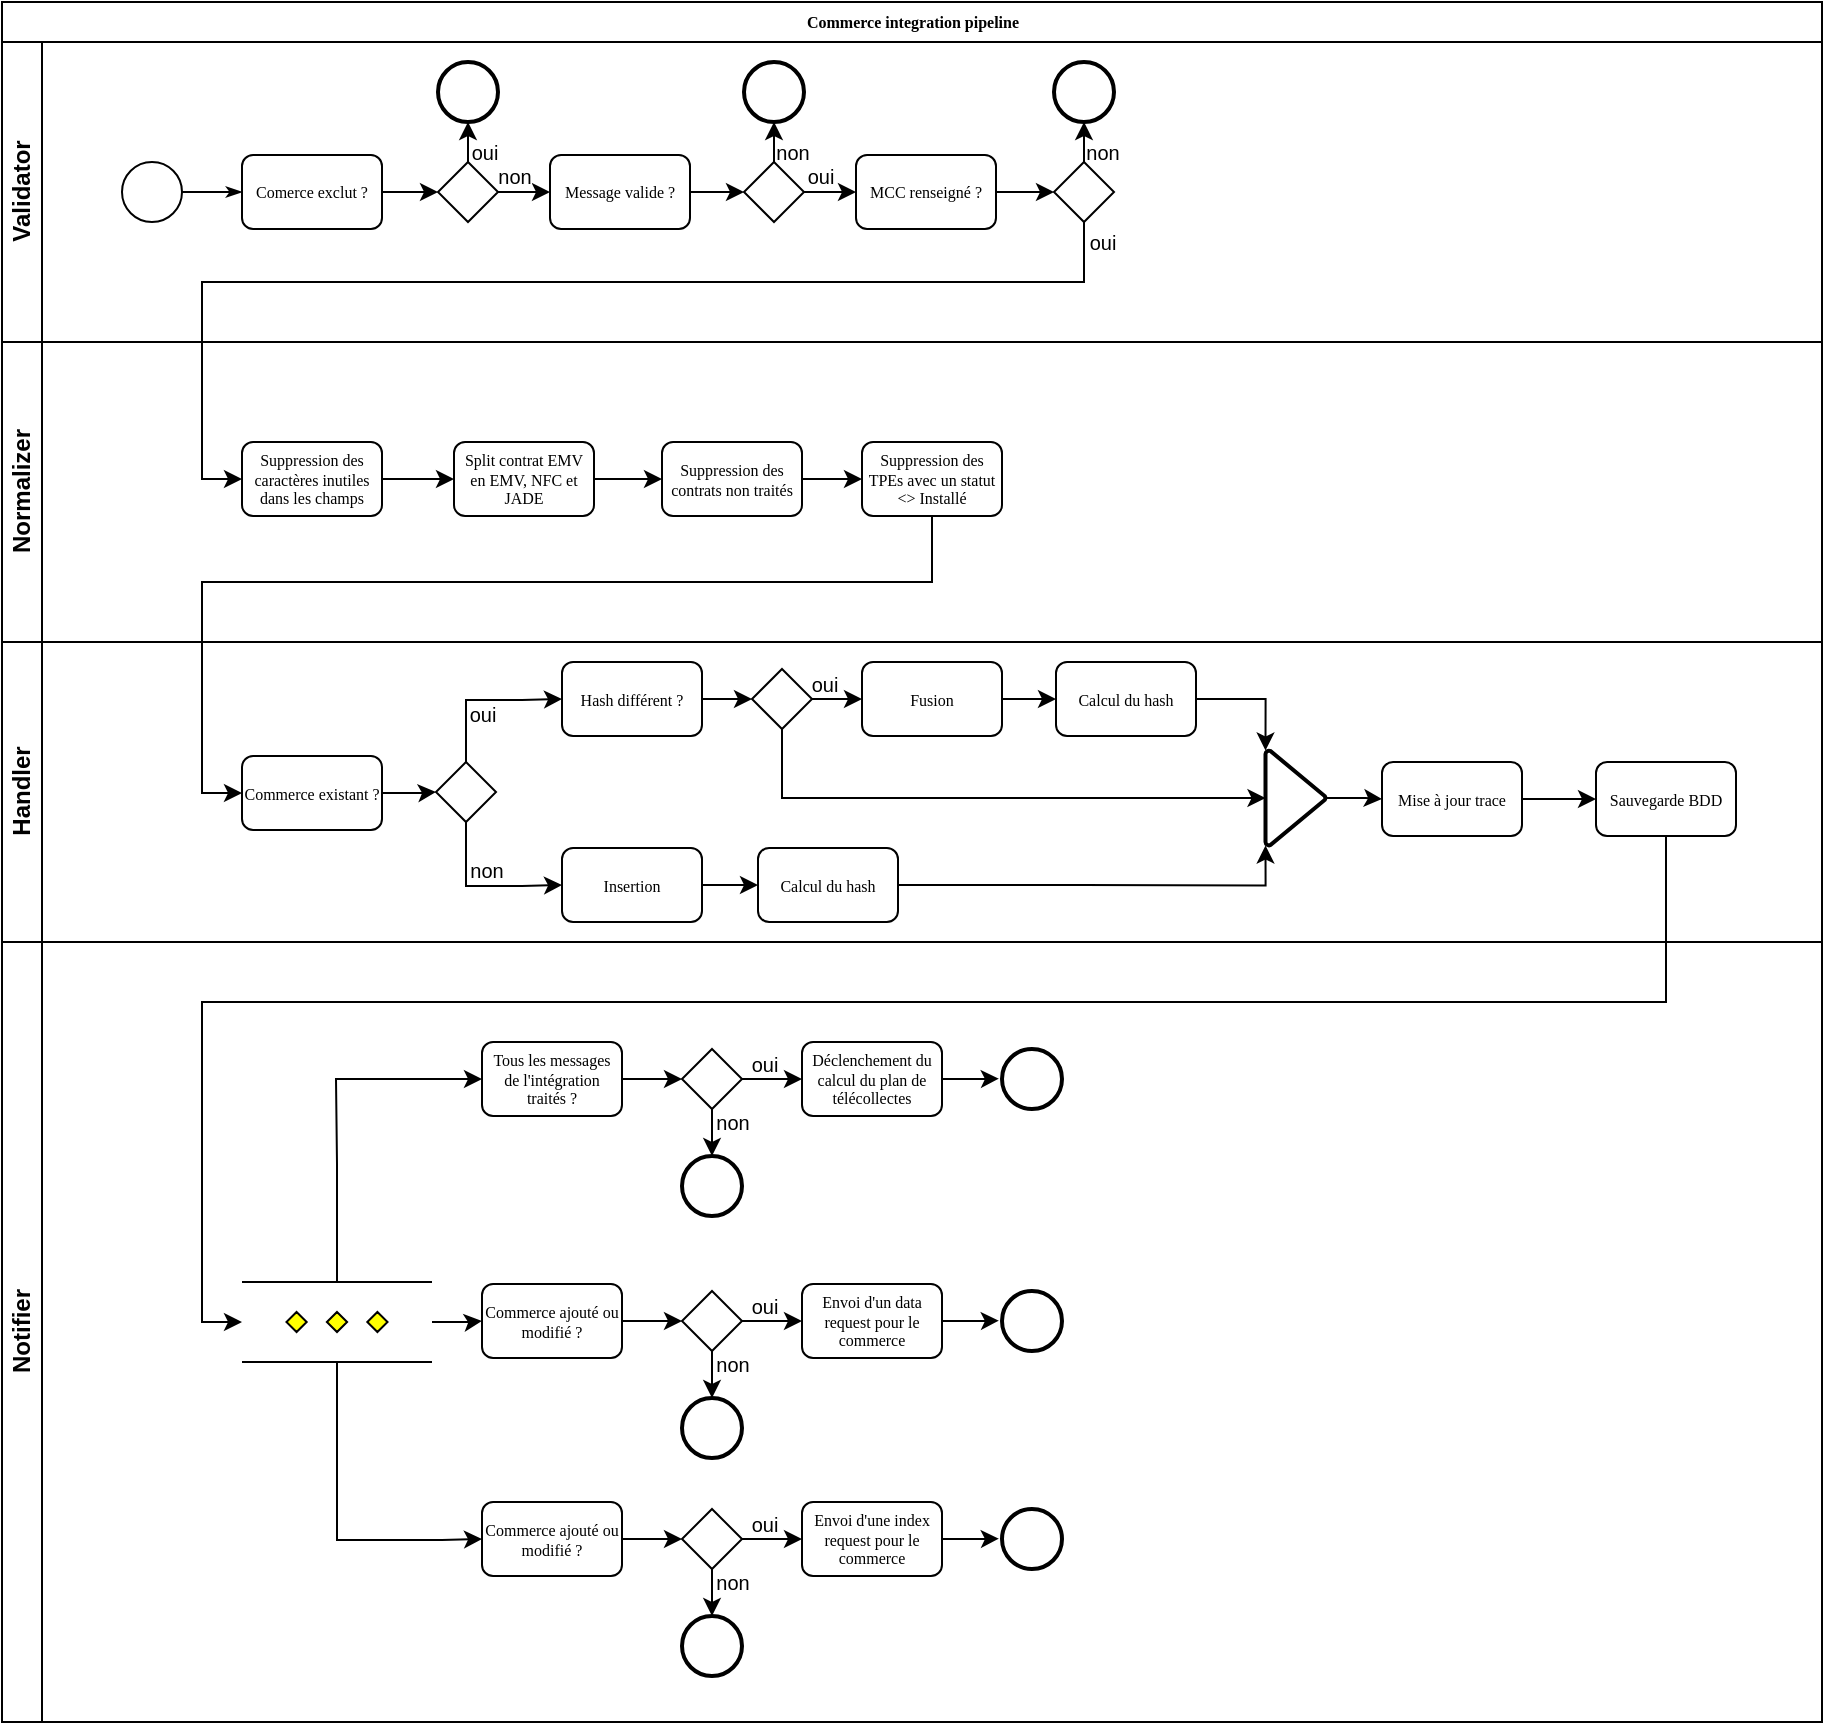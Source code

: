 <mxfile version="15.7.3" type="device"><diagram name="Page-1" id="c7488fd3-1785-93aa-aadb-54a6760d102a"><mxGraphModel dx="1102" dy="865" grid="1" gridSize="10" guides="1" tooltips="1" connect="1" arrows="1" fold="1" page="1" pageScale="1" pageWidth="1100" pageHeight="850" background="none" math="0" shadow="0"><root><mxCell id="0"/><mxCell id="1" parent="0"/><mxCell id="2b4e8129b02d487f-1" value="Commerce integration pipeline" style="swimlane;html=1;childLayout=stackLayout;horizontal=1;startSize=20;horizontalStack=0;rounded=0;shadow=0;labelBackgroundColor=none;strokeWidth=1;fontFamily=Verdana;fontSize=8;align=center;" parent="1" vertex="1"><mxGeometry x="40" y="40" width="910" height="860" as="geometry"/></mxCell><mxCell id="2b4e8129b02d487f-2" value="Validator" style="swimlane;html=1;startSize=20;horizontal=0;" parent="2b4e8129b02d487f-1" vertex="1"><mxGeometry y="20" width="910" height="150" as="geometry"/></mxCell><mxCell id="2b4e8129b02d487f-18" style="edgeStyle=orthogonalEdgeStyle;rounded=0;html=1;labelBackgroundColor=none;startArrow=none;startFill=0;startSize=5;endArrow=classicThin;endFill=1;endSize=5;jettySize=auto;orthogonalLoop=1;strokeWidth=1;fontFamily=Verdana;fontSize=8" parent="2b4e8129b02d487f-2" source="2b4e8129b02d487f-5" target="2b4e8129b02d487f-6" edge="1"><mxGeometry relative="1" as="geometry"/></mxCell><mxCell id="2b4e8129b02d487f-5" value="" style="ellipse;whiteSpace=wrap;html=1;rounded=0;shadow=0;labelBackgroundColor=none;strokeWidth=1;fontFamily=Verdana;fontSize=8;align=center;" parent="2b4e8129b02d487f-2" vertex="1"><mxGeometry x="60" y="60" width="30" height="30" as="geometry"/></mxCell><mxCell id="RRvtfibFjnFhycPi6dSd-18" style="edgeStyle=orthogonalEdgeStyle;rounded=0;orthogonalLoop=1;jettySize=auto;html=1;entryX=0;entryY=0.5;entryDx=0;entryDy=0;entryPerimeter=0;" edge="1" parent="2b4e8129b02d487f-2" source="2b4e8129b02d487f-6" target="RRvtfibFjnFhycPi6dSd-17"><mxGeometry relative="1" as="geometry"/></mxCell><mxCell id="2b4e8129b02d487f-6" value="Comerce exclut ?" style="rounded=1;whiteSpace=wrap;html=1;shadow=0;labelBackgroundColor=none;strokeWidth=1;fontFamily=Verdana;fontSize=8;align=center;" parent="2b4e8129b02d487f-2" vertex="1"><mxGeometry x="120" y="56.5" width="70" height="37" as="geometry"/></mxCell><mxCell id="2b4e8129b02d487f-8" value="" style="ellipse;whiteSpace=wrap;html=1;rounded=0;shadow=0;labelBackgroundColor=none;strokeWidth=2;fontFamily=Verdana;fontSize=8;align=center;" parent="2b4e8129b02d487f-2" vertex="1"><mxGeometry x="218" y="10" width="30" height="30" as="geometry"/></mxCell><mxCell id="RRvtfibFjnFhycPi6dSd-19" style="edgeStyle=orthogonalEdgeStyle;rounded=0;orthogonalLoop=1;jettySize=auto;html=1;entryX=0.5;entryY=1;entryDx=0;entryDy=0;" edge="1" parent="2b4e8129b02d487f-2" source="RRvtfibFjnFhycPi6dSd-17" target="2b4e8129b02d487f-8"><mxGeometry relative="1" as="geometry"/></mxCell><mxCell id="RRvtfibFjnFhycPi6dSd-24" value="oui" style="edgeLabel;html=1;align=center;verticalAlign=middle;resizable=0;points=[];fontSize=10;" vertex="1" connectable="0" parent="RRvtfibFjnFhycPi6dSd-19"><mxGeometry x="0.507" relative="1" as="geometry"><mxPoint x="8" as="offset"/></mxGeometry></mxCell><mxCell id="RRvtfibFjnFhycPi6dSd-22" style="edgeStyle=orthogonalEdgeStyle;rounded=0;orthogonalLoop=1;jettySize=auto;html=1;entryX=0;entryY=0.5;entryDx=0;entryDy=0;" edge="1" parent="2b4e8129b02d487f-2" source="RRvtfibFjnFhycPi6dSd-17" target="RRvtfibFjnFhycPi6dSd-21"><mxGeometry relative="1" as="geometry"/></mxCell><mxCell id="RRvtfibFjnFhycPi6dSd-23" value="non" style="edgeLabel;html=1;align=center;verticalAlign=middle;resizable=0;points=[];fontSize=10;" vertex="1" connectable="0" parent="RRvtfibFjnFhycPi6dSd-22"><mxGeometry x="-0.815" y="-1" relative="1" as="geometry"><mxPoint x="3" y="-9" as="offset"/></mxGeometry></mxCell><mxCell id="RRvtfibFjnFhycPi6dSd-17" value="" style="strokeWidth=1;html=1;shape=mxgraph.flowchart.decision;whiteSpace=wrap;rounded=1;shadow=0;labelBackgroundColor=none;fontFamily=Verdana;fontSize=8;align=center;" vertex="1" parent="2b4e8129b02d487f-2"><mxGeometry x="218" y="60.0" width="30" height="30" as="geometry"/></mxCell><mxCell id="RRvtfibFjnFhycPi6dSd-32" style="edgeStyle=orthogonalEdgeStyle;rounded=0;orthogonalLoop=1;jettySize=auto;html=1;entryX=0;entryY=0.5;entryDx=0;entryDy=0;entryPerimeter=0;fontSize=10;" edge="1" parent="2b4e8129b02d487f-2" source="RRvtfibFjnFhycPi6dSd-21" target="RRvtfibFjnFhycPi6dSd-30"><mxGeometry relative="1" as="geometry"/></mxCell><mxCell id="RRvtfibFjnFhycPi6dSd-21" value="Message valide ?" style="rounded=1;whiteSpace=wrap;html=1;shadow=0;labelBackgroundColor=none;strokeWidth=1;fontFamily=Verdana;fontSize=8;align=center;" vertex="1" parent="2b4e8129b02d487f-2"><mxGeometry x="274" y="56.5" width="70" height="37" as="geometry"/></mxCell><mxCell id="RRvtfibFjnFhycPi6dSd-25" value="" style="ellipse;whiteSpace=wrap;html=1;rounded=0;shadow=0;labelBackgroundColor=none;strokeWidth=2;fontFamily=Verdana;fontSize=8;align=center;" vertex="1" parent="2b4e8129b02d487f-2"><mxGeometry x="371" y="10" width="30" height="30" as="geometry"/></mxCell><mxCell id="RRvtfibFjnFhycPi6dSd-26" style="edgeStyle=orthogonalEdgeStyle;rounded=0;orthogonalLoop=1;jettySize=auto;html=1;entryX=0.5;entryY=1;entryDx=0;entryDy=0;" edge="1" parent="2b4e8129b02d487f-2" source="RRvtfibFjnFhycPi6dSd-30" target="RRvtfibFjnFhycPi6dSd-25"><mxGeometry relative="1" as="geometry"/></mxCell><mxCell id="RRvtfibFjnFhycPi6dSd-27" value="non" style="edgeLabel;html=1;align=center;verticalAlign=middle;resizable=0;points=[];fontSize=10;" vertex="1" connectable="0" parent="RRvtfibFjnFhycPi6dSd-26"><mxGeometry x="0.507" relative="1" as="geometry"><mxPoint x="9" as="offset"/></mxGeometry></mxCell><mxCell id="RRvtfibFjnFhycPi6dSd-30" value="" style="strokeWidth=1;html=1;shape=mxgraph.flowchart.decision;whiteSpace=wrap;rounded=1;shadow=0;labelBackgroundColor=none;fontFamily=Verdana;fontSize=8;align=center;" vertex="1" parent="2b4e8129b02d487f-2"><mxGeometry x="371" y="60.0" width="30" height="30" as="geometry"/></mxCell><mxCell id="RRvtfibFjnFhycPi6dSd-47" style="edgeStyle=orthogonalEdgeStyle;rounded=0;orthogonalLoop=1;jettySize=auto;html=1;entryX=0;entryY=0.5;entryDx=0;entryDy=0;entryPerimeter=0;fontSize=10;" edge="1" parent="2b4e8129b02d487f-2" source="RRvtfibFjnFhycPi6dSd-31" target="RRvtfibFjnFhycPi6dSd-43"><mxGeometry relative="1" as="geometry"/></mxCell><mxCell id="RRvtfibFjnFhycPi6dSd-31" value="MCC renseigné ?" style="rounded=1;whiteSpace=wrap;html=1;shadow=0;labelBackgroundColor=none;strokeWidth=1;fontFamily=Verdana;fontSize=8;align=center;" vertex="1" parent="2b4e8129b02d487f-2"><mxGeometry x="427" y="56.5" width="70" height="37" as="geometry"/></mxCell><mxCell id="RRvtfibFjnFhycPi6dSd-28" style="edgeStyle=orthogonalEdgeStyle;rounded=0;orthogonalLoop=1;jettySize=auto;html=1;entryX=0;entryY=0.5;entryDx=0;entryDy=0;" edge="1" parent="2b4e8129b02d487f-2" source="RRvtfibFjnFhycPi6dSd-30" target="RRvtfibFjnFhycPi6dSd-31"><mxGeometry relative="1" as="geometry"/></mxCell><mxCell id="RRvtfibFjnFhycPi6dSd-29" value="oui" style="edgeLabel;html=1;align=center;verticalAlign=middle;resizable=0;points=[];fontSize=10;" vertex="1" connectable="0" parent="RRvtfibFjnFhycPi6dSd-28"><mxGeometry x="-0.815" y="-1" relative="1" as="geometry"><mxPoint x="3" y="-9" as="offset"/></mxGeometry></mxCell><mxCell id="RRvtfibFjnFhycPi6dSd-40" value="" style="ellipse;whiteSpace=wrap;html=1;rounded=0;shadow=0;labelBackgroundColor=none;strokeWidth=2;fontFamily=Verdana;fontSize=8;align=center;" vertex="1" parent="2b4e8129b02d487f-2"><mxGeometry x="526" y="10" width="30" height="30" as="geometry"/></mxCell><mxCell id="RRvtfibFjnFhycPi6dSd-41" style="edgeStyle=orthogonalEdgeStyle;rounded=0;orthogonalLoop=1;jettySize=auto;html=1;entryX=0.5;entryY=1;entryDx=0;entryDy=0;" edge="1" parent="2b4e8129b02d487f-2" source="RRvtfibFjnFhycPi6dSd-43" target="RRvtfibFjnFhycPi6dSd-40"><mxGeometry relative="1" as="geometry"/></mxCell><mxCell id="RRvtfibFjnFhycPi6dSd-42" value="non" style="edgeLabel;html=1;align=center;verticalAlign=middle;resizable=0;points=[];fontSize=10;" vertex="1" connectable="0" parent="RRvtfibFjnFhycPi6dSd-41"><mxGeometry x="0.507" relative="1" as="geometry"><mxPoint x="9" as="offset"/></mxGeometry></mxCell><mxCell id="RRvtfibFjnFhycPi6dSd-43" value="" style="strokeWidth=1;html=1;shape=mxgraph.flowchart.decision;whiteSpace=wrap;rounded=1;shadow=0;labelBackgroundColor=none;fontFamily=Verdana;fontSize=8;align=center;" vertex="1" parent="2b4e8129b02d487f-2"><mxGeometry x="526" y="60.0" width="30" height="30" as="geometry"/></mxCell><mxCell id="2b4e8129b02d487f-3" value="Normalizer" style="swimlane;html=1;startSize=20;horizontal=0;" parent="2b4e8129b02d487f-1" vertex="1"><mxGeometry y="170" width="910" height="150" as="geometry"/></mxCell><mxCell id="RRvtfibFjnFhycPi6dSd-49" value="" style="edgeStyle=orthogonalEdgeStyle;rounded=0;orthogonalLoop=1;jettySize=auto;html=1;fontSize=10;" edge="1" parent="2b4e8129b02d487f-3" source="2b4e8129b02d487f-12" target="RRvtfibFjnFhycPi6dSd-48"><mxGeometry relative="1" as="geometry"/></mxCell><mxCell id="2b4e8129b02d487f-12" value="Suppression des caractères inutiles dans les champs" style="rounded=1;whiteSpace=wrap;html=1;shadow=0;labelBackgroundColor=none;strokeWidth=1;fontFamily=Verdana;fontSize=8;align=center;" parent="2b4e8129b02d487f-3" vertex="1"><mxGeometry x="120" y="50.0" width="70" height="37" as="geometry"/></mxCell><mxCell id="RRvtfibFjnFhycPi6dSd-51" value="" style="edgeStyle=orthogonalEdgeStyle;rounded=0;orthogonalLoop=1;jettySize=auto;html=1;fontSize=10;" edge="1" parent="2b4e8129b02d487f-3" source="RRvtfibFjnFhycPi6dSd-48" target="RRvtfibFjnFhycPi6dSd-50"><mxGeometry relative="1" as="geometry"/></mxCell><mxCell id="RRvtfibFjnFhycPi6dSd-48" value="Split contrat EMV en EMV, NFC et JADE" style="rounded=1;whiteSpace=wrap;html=1;shadow=0;labelBackgroundColor=none;strokeWidth=1;fontFamily=Verdana;fontSize=8;align=center;" vertex="1" parent="2b4e8129b02d487f-3"><mxGeometry x="226" y="50.0" width="70" height="37" as="geometry"/></mxCell><mxCell id="RRvtfibFjnFhycPi6dSd-53" value="" style="edgeStyle=orthogonalEdgeStyle;rounded=0;orthogonalLoop=1;jettySize=auto;html=1;fontSize=10;" edge="1" parent="2b4e8129b02d487f-3" source="RRvtfibFjnFhycPi6dSd-50" target="RRvtfibFjnFhycPi6dSd-52"><mxGeometry relative="1" as="geometry"/></mxCell><mxCell id="RRvtfibFjnFhycPi6dSd-50" value="Suppression des contrats non traités" style="rounded=1;whiteSpace=wrap;html=1;shadow=0;labelBackgroundColor=none;strokeWidth=1;fontFamily=Verdana;fontSize=8;align=center;" vertex="1" parent="2b4e8129b02d487f-3"><mxGeometry x="330" y="50.0" width="70" height="37" as="geometry"/></mxCell><mxCell id="RRvtfibFjnFhycPi6dSd-52" value="Suppression des TPEs avec un statut &amp;lt;&amp;gt; Installé" style="rounded=1;whiteSpace=wrap;html=1;shadow=0;labelBackgroundColor=none;strokeWidth=1;fontFamily=Verdana;fontSize=8;align=center;" vertex="1" parent="2b4e8129b02d487f-3"><mxGeometry x="430" y="50.0" width="70" height="37" as="geometry"/></mxCell><mxCell id="2b4e8129b02d487f-4" value="Handler" style="swimlane;html=1;startSize=20;horizontal=0;" parent="2b4e8129b02d487f-1" vertex="1"><mxGeometry y="320" width="910" height="150" as="geometry"/></mxCell><mxCell id="RRvtfibFjnFhycPi6dSd-56" style="edgeStyle=orthogonalEdgeStyle;rounded=0;orthogonalLoop=1;jettySize=auto;html=1;entryX=0;entryY=0.5;entryDx=0;entryDy=0;entryPerimeter=0;fontSize=10;" edge="1" parent="2b4e8129b02d487f-4" source="2b4e8129b02d487f-14" target="RRvtfibFjnFhycPi6dSd-55"><mxGeometry relative="1" as="geometry"/></mxCell><mxCell id="2b4e8129b02d487f-14" value="Commerce existant ?" style="rounded=1;whiteSpace=wrap;html=1;shadow=0;labelBackgroundColor=none;strokeWidth=1;fontFamily=Verdana;fontSize=8;align=center;" parent="2b4e8129b02d487f-4" vertex="1"><mxGeometry x="120" y="57.0" width="70" height="37" as="geometry"/></mxCell><mxCell id="RRvtfibFjnFhycPi6dSd-59" style="edgeStyle=orthogonalEdgeStyle;rounded=0;orthogonalLoop=1;jettySize=auto;html=1;entryX=0;entryY=0.5;entryDx=0;entryDy=0;fontSize=10;" edge="1" parent="2b4e8129b02d487f-4" source="RRvtfibFjnFhycPi6dSd-55" target="RRvtfibFjnFhycPi6dSd-58"><mxGeometry relative="1" as="geometry"><Array as="points"><mxPoint x="232" y="29"/><mxPoint x="260" y="29"/></Array></mxGeometry></mxCell><mxCell id="RRvtfibFjnFhycPi6dSd-62" value="oui" style="edgeLabel;html=1;align=center;verticalAlign=middle;resizable=0;points=[];fontSize=10;" vertex="1" connectable="0" parent="RRvtfibFjnFhycPi6dSd-59"><mxGeometry x="-0.122" relative="1" as="geometry"><mxPoint x="4" y="7" as="offset"/></mxGeometry></mxCell><mxCell id="RRvtfibFjnFhycPi6dSd-61" style="edgeStyle=orthogonalEdgeStyle;rounded=0;orthogonalLoop=1;jettySize=auto;html=1;entryX=0;entryY=0.5;entryDx=0;entryDy=0;fontSize=10;" edge="1" parent="2b4e8129b02d487f-4" source="RRvtfibFjnFhycPi6dSd-55" target="RRvtfibFjnFhycPi6dSd-60"><mxGeometry relative="1" as="geometry"><Array as="points"><mxPoint x="232" y="122"/><mxPoint x="260" y="122"/></Array></mxGeometry></mxCell><mxCell id="RRvtfibFjnFhycPi6dSd-63" value="non" style="edgeLabel;html=1;align=center;verticalAlign=middle;resizable=0;points=[];fontSize=10;" vertex="1" connectable="0" parent="RRvtfibFjnFhycPi6dSd-61"><mxGeometry x="0.379" y="1" relative="1" as="geometry"><mxPoint x="-13" y="-7" as="offset"/></mxGeometry></mxCell><mxCell id="RRvtfibFjnFhycPi6dSd-55" value="" style="strokeWidth=1;html=1;shape=mxgraph.flowchart.decision;whiteSpace=wrap;rounded=1;shadow=0;labelBackgroundColor=none;fontFamily=Verdana;fontSize=8;align=center;" vertex="1" parent="2b4e8129b02d487f-4"><mxGeometry x="217" y="60.0" width="30" height="30" as="geometry"/></mxCell><mxCell id="RRvtfibFjnFhycPi6dSd-71" style="edgeStyle=orthogonalEdgeStyle;rounded=0;orthogonalLoop=1;jettySize=auto;html=1;fontSize=10;" edge="1" parent="2b4e8129b02d487f-4" source="RRvtfibFjnFhycPi6dSd-58" target="RRvtfibFjnFhycPi6dSd-70"><mxGeometry relative="1" as="geometry"/></mxCell><mxCell id="RRvtfibFjnFhycPi6dSd-58" value="Hash différent ?" style="rounded=1;whiteSpace=wrap;html=1;shadow=0;labelBackgroundColor=none;strokeWidth=1;fontFamily=Verdana;fontSize=8;align=center;" vertex="1" parent="2b4e8129b02d487f-4"><mxGeometry x="280" y="10" width="70" height="37" as="geometry"/></mxCell><mxCell id="RRvtfibFjnFhycPi6dSd-69" style="edgeStyle=orthogonalEdgeStyle;rounded=0;orthogonalLoop=1;jettySize=auto;html=1;entryX=0;entryY=0.5;entryDx=0;entryDy=0;fontSize=10;" edge="1" parent="2b4e8129b02d487f-4" source="RRvtfibFjnFhycPi6dSd-60" target="RRvtfibFjnFhycPi6dSd-68"><mxGeometry relative="1" as="geometry"/></mxCell><mxCell id="RRvtfibFjnFhycPi6dSd-60" value="Insertion" style="rounded=1;whiteSpace=wrap;html=1;shadow=0;labelBackgroundColor=none;strokeWidth=1;fontFamily=Verdana;fontSize=8;align=center;" vertex="1" parent="2b4e8129b02d487f-4"><mxGeometry x="280" y="103" width="70" height="37" as="geometry"/></mxCell><mxCell id="RRvtfibFjnFhycPi6dSd-85" style="edgeStyle=orthogonalEdgeStyle;rounded=0;orthogonalLoop=1;jettySize=auto;html=1;entryX=0;entryY=0;entryDx=0;entryDy=0;entryPerimeter=0;fontSize=10;" edge="1" parent="2b4e8129b02d487f-4" source="RRvtfibFjnFhycPi6dSd-68" target="RRvtfibFjnFhycPi6dSd-83"><mxGeometry relative="1" as="geometry"/></mxCell><mxCell id="RRvtfibFjnFhycPi6dSd-68" value="Calcul du hash" style="rounded=1;whiteSpace=wrap;html=1;shadow=0;labelBackgroundColor=none;strokeWidth=1;fontFamily=Verdana;fontSize=8;align=center;" vertex="1" parent="2b4e8129b02d487f-4"><mxGeometry x="378" y="103" width="70" height="37" as="geometry"/></mxCell><mxCell id="RRvtfibFjnFhycPi6dSd-73" style="edgeStyle=orthogonalEdgeStyle;rounded=0;orthogonalLoop=1;jettySize=auto;html=1;entryX=0;entryY=0.5;entryDx=0;entryDy=0;fontSize=10;" edge="1" parent="2b4e8129b02d487f-4" source="RRvtfibFjnFhycPi6dSd-70" target="RRvtfibFjnFhycPi6dSd-72"><mxGeometry relative="1" as="geometry"/></mxCell><mxCell id="RRvtfibFjnFhycPi6dSd-80" value="oui" style="edgeLabel;html=1;align=center;verticalAlign=middle;resizable=0;points=[];fontSize=10;" vertex="1" connectable="0" parent="RRvtfibFjnFhycPi6dSd-73"><mxGeometry x="0.309" y="1" relative="1" as="geometry"><mxPoint y="-7" as="offset"/></mxGeometry></mxCell><mxCell id="RRvtfibFjnFhycPi6dSd-86" style="edgeStyle=orthogonalEdgeStyle;rounded=0;orthogonalLoop=1;jettySize=auto;html=1;entryX=0.5;entryY=0;entryDx=0;entryDy=0;entryPerimeter=0;fontSize=10;" edge="1" parent="2b4e8129b02d487f-4" source="RRvtfibFjnFhycPi6dSd-70" target="RRvtfibFjnFhycPi6dSd-83"><mxGeometry relative="1" as="geometry"><Array as="points"><mxPoint x="390" y="78"/></Array></mxGeometry></mxCell><mxCell id="RRvtfibFjnFhycPi6dSd-70" value="" style="strokeWidth=1;html=1;shape=mxgraph.flowchart.decision;whiteSpace=wrap;rounded=1;shadow=0;labelBackgroundColor=none;fontFamily=Verdana;fontSize=8;align=center;" vertex="1" parent="2b4e8129b02d487f-4"><mxGeometry x="375" y="13.5" width="30" height="30" as="geometry"/></mxCell><mxCell id="RRvtfibFjnFhycPi6dSd-76" style="edgeStyle=orthogonalEdgeStyle;rounded=0;orthogonalLoop=1;jettySize=auto;html=1;entryX=0;entryY=0.5;entryDx=0;entryDy=0;fontSize=10;" edge="1" parent="2b4e8129b02d487f-4" source="RRvtfibFjnFhycPi6dSd-72" target="RRvtfibFjnFhycPi6dSd-74"><mxGeometry relative="1" as="geometry"/></mxCell><mxCell id="RRvtfibFjnFhycPi6dSd-72" value="Fusion" style="rounded=1;whiteSpace=wrap;html=1;shadow=0;labelBackgroundColor=none;strokeWidth=1;fontFamily=Verdana;fontSize=8;align=center;" vertex="1" parent="2b4e8129b02d487f-4"><mxGeometry x="430" y="10" width="70" height="37" as="geometry"/></mxCell><mxCell id="RRvtfibFjnFhycPi6dSd-84" style="edgeStyle=orthogonalEdgeStyle;rounded=0;orthogonalLoop=1;jettySize=auto;html=1;entryX=1;entryY=0;entryDx=0;entryDy=0;entryPerimeter=0;fontSize=10;" edge="1" parent="2b4e8129b02d487f-4" source="RRvtfibFjnFhycPi6dSd-74" target="RRvtfibFjnFhycPi6dSd-83"><mxGeometry relative="1" as="geometry"/></mxCell><mxCell id="RRvtfibFjnFhycPi6dSd-74" value="Calcul du hash" style="rounded=1;whiteSpace=wrap;html=1;shadow=0;labelBackgroundColor=none;strokeWidth=1;fontFamily=Verdana;fontSize=8;align=center;" vertex="1" parent="2b4e8129b02d487f-4"><mxGeometry x="527" y="10" width="70" height="37" as="geometry"/></mxCell><mxCell id="RRvtfibFjnFhycPi6dSd-90" style="edgeStyle=orthogonalEdgeStyle;rounded=0;orthogonalLoop=1;jettySize=auto;html=1;fontSize=10;" edge="1" parent="2b4e8129b02d487f-4" source="RRvtfibFjnFhycPi6dSd-83" target="RRvtfibFjnFhycPi6dSd-89"><mxGeometry relative="1" as="geometry"/></mxCell><mxCell id="RRvtfibFjnFhycPi6dSd-83" value="" style="strokeWidth=2;html=1;shape=mxgraph.flowchart.merge_or_storage;whiteSpace=wrap;fontSize=10;rotation=-90;" vertex="1" parent="2b4e8129b02d487f-4"><mxGeometry x="623" y="63" width="47.5" height="30" as="geometry"/></mxCell><mxCell id="RRvtfibFjnFhycPi6dSd-92" value="" style="edgeStyle=orthogonalEdgeStyle;rounded=0;orthogonalLoop=1;jettySize=auto;html=1;fontSize=10;" edge="1" parent="2b4e8129b02d487f-4" source="RRvtfibFjnFhycPi6dSd-89" target="RRvtfibFjnFhycPi6dSd-91"><mxGeometry relative="1" as="geometry"/></mxCell><mxCell id="RRvtfibFjnFhycPi6dSd-89" value="Mise à jour trace" style="rounded=1;whiteSpace=wrap;html=1;shadow=0;labelBackgroundColor=none;strokeWidth=1;fontFamily=Verdana;fontSize=8;align=center;" vertex="1" parent="2b4e8129b02d487f-4"><mxGeometry x="690" y="60" width="70" height="37" as="geometry"/></mxCell><mxCell id="RRvtfibFjnFhycPi6dSd-91" value="Sauvegarde BDD" style="rounded=1;whiteSpace=wrap;html=1;shadow=0;labelBackgroundColor=none;strokeWidth=1;fontFamily=Verdana;fontSize=8;align=center;" vertex="1" parent="2b4e8129b02d487f-4"><mxGeometry x="797" y="60" width="70" height="37" as="geometry"/></mxCell><mxCell id="RRvtfibFjnFhycPi6dSd-1" value="Notifier" style="swimlane;html=1;startSize=20;horizontal=0;" vertex="1" parent="2b4e8129b02d487f-1"><mxGeometry y="470" width="910" height="390" as="geometry"/></mxCell><mxCell id="RRvtfibFjnFhycPi6dSd-96" style="edgeStyle=orthogonalEdgeStyle;rounded=0;orthogonalLoop=1;jettySize=auto;html=1;entryX=0;entryY=0.5;entryDx=0;entryDy=0;fontSize=10;" edge="1" parent="RRvtfibFjnFhycPi6dSd-1" source="RRvtfibFjnFhycPi6dSd-94" target="RRvtfibFjnFhycPi6dSd-95"><mxGeometry relative="1" as="geometry"><Array as="points"><mxPoint x="167" y="111"/><mxPoint x="167" y="69"/></Array></mxGeometry></mxCell><mxCell id="RRvtfibFjnFhycPi6dSd-120" style="edgeStyle=orthogonalEdgeStyle;rounded=0;orthogonalLoop=1;jettySize=auto;html=1;entryX=0;entryY=0.5;entryDx=0;entryDy=0;fontSize=10;" edge="1" parent="RRvtfibFjnFhycPi6dSd-1" source="RRvtfibFjnFhycPi6dSd-94" target="RRvtfibFjnFhycPi6dSd-109"><mxGeometry relative="1" as="geometry"/></mxCell><mxCell id="RRvtfibFjnFhycPi6dSd-132" style="edgeStyle=orthogonalEdgeStyle;rounded=0;orthogonalLoop=1;jettySize=auto;html=1;entryX=0;entryY=0.5;entryDx=0;entryDy=0;fontSize=10;" edge="1" parent="RRvtfibFjnFhycPi6dSd-1" source="RRvtfibFjnFhycPi6dSd-94" target="RRvtfibFjnFhycPi6dSd-121"><mxGeometry relative="1" as="geometry"><Array as="points"><mxPoint x="168" y="299"/><mxPoint x="220" y="299"/></Array></mxGeometry></mxCell><mxCell id="RRvtfibFjnFhycPi6dSd-94" value="" style="verticalLabelPosition=bottom;verticalAlign=top;html=1;shape=mxgraph.flowchart.parallel_mode;pointerEvents=1;fontSize=10;" vertex="1" parent="RRvtfibFjnFhycPi6dSd-1"><mxGeometry x="120" y="170" width="95" height="40" as="geometry"/></mxCell><mxCell id="RRvtfibFjnFhycPi6dSd-98" style="edgeStyle=orthogonalEdgeStyle;rounded=0;orthogonalLoop=1;jettySize=auto;html=1;entryX=0;entryY=0.5;entryDx=0;entryDy=0;entryPerimeter=0;fontSize=10;" edge="1" parent="RRvtfibFjnFhycPi6dSd-1" source="RRvtfibFjnFhycPi6dSd-95" target="RRvtfibFjnFhycPi6dSd-97"><mxGeometry relative="1" as="geometry"/></mxCell><mxCell id="RRvtfibFjnFhycPi6dSd-95" value="Tous les messages de l'intégration traités ?" style="rounded=1;whiteSpace=wrap;html=1;shadow=0;labelBackgroundColor=none;strokeWidth=1;fontFamily=Verdana;fontSize=8;align=center;" vertex="1" parent="RRvtfibFjnFhycPi6dSd-1"><mxGeometry x="240" y="50" width="70" height="37" as="geometry"/></mxCell><mxCell id="RRvtfibFjnFhycPi6dSd-100" style="edgeStyle=orthogonalEdgeStyle;rounded=0;orthogonalLoop=1;jettySize=auto;html=1;entryX=0.5;entryY=0;entryDx=0;entryDy=0;fontSize=10;" edge="1" parent="RRvtfibFjnFhycPi6dSd-1" source="RRvtfibFjnFhycPi6dSd-97" target="RRvtfibFjnFhycPi6dSd-99"><mxGeometry relative="1" as="geometry"/></mxCell><mxCell id="RRvtfibFjnFhycPi6dSd-104" value="non" style="edgeLabel;html=1;align=center;verticalAlign=middle;resizable=0;points=[];fontSize=10;" vertex="1" connectable="0" parent="RRvtfibFjnFhycPi6dSd-100"><mxGeometry x="-0.716" y="1" relative="1" as="geometry"><mxPoint x="9" y="-2" as="offset"/></mxGeometry></mxCell><mxCell id="RRvtfibFjnFhycPi6dSd-102" style="edgeStyle=orthogonalEdgeStyle;rounded=0;orthogonalLoop=1;jettySize=auto;html=1;fontSize=10;" edge="1" parent="RRvtfibFjnFhycPi6dSd-1" source="RRvtfibFjnFhycPi6dSd-97" target="RRvtfibFjnFhycPi6dSd-101"><mxGeometry relative="1" as="geometry"><Array as="points"><mxPoint x="380" y="69"/><mxPoint x="380" y="69"/></Array></mxGeometry></mxCell><mxCell id="RRvtfibFjnFhycPi6dSd-103" value="oui" style="edgeLabel;html=1;align=center;verticalAlign=middle;resizable=0;points=[];fontSize=10;" vertex="1" connectable="0" parent="RRvtfibFjnFhycPi6dSd-102"><mxGeometry x="-0.399" relative="1" as="geometry"><mxPoint x="2" y="-8" as="offset"/></mxGeometry></mxCell><mxCell id="RRvtfibFjnFhycPi6dSd-97" value="" style="strokeWidth=1;html=1;shape=mxgraph.flowchart.decision;whiteSpace=wrap;rounded=1;shadow=0;labelBackgroundColor=none;fontFamily=Verdana;fontSize=8;align=center;" vertex="1" parent="RRvtfibFjnFhycPi6dSd-1"><mxGeometry x="340" y="53.5" width="30" height="30" as="geometry"/></mxCell><mxCell id="RRvtfibFjnFhycPi6dSd-99" value="" style="ellipse;whiteSpace=wrap;html=1;rounded=0;shadow=0;labelBackgroundColor=none;strokeWidth=2;fontFamily=Verdana;fontSize=8;align=center;" vertex="1" parent="RRvtfibFjnFhycPi6dSd-1"><mxGeometry x="340" y="107" width="30" height="30" as="geometry"/></mxCell><mxCell id="RRvtfibFjnFhycPi6dSd-107" style="edgeStyle=orthogonalEdgeStyle;rounded=0;orthogonalLoop=1;jettySize=auto;html=1;entryX=-0.052;entryY=0.494;entryDx=0;entryDy=0;entryPerimeter=0;fontSize=10;" edge="1" parent="RRvtfibFjnFhycPi6dSd-1" source="RRvtfibFjnFhycPi6dSd-101" target="RRvtfibFjnFhycPi6dSd-105"><mxGeometry relative="1" as="geometry"/></mxCell><mxCell id="RRvtfibFjnFhycPi6dSd-101" value="Déclenchement du calcul du plan de télécollectes" style="rounded=1;whiteSpace=wrap;html=1;shadow=0;labelBackgroundColor=none;strokeWidth=1;fontFamily=Verdana;fontSize=8;align=center;" vertex="1" parent="RRvtfibFjnFhycPi6dSd-1"><mxGeometry x="400" y="50" width="70" height="37" as="geometry"/></mxCell><mxCell id="RRvtfibFjnFhycPi6dSd-105" value="" style="ellipse;whiteSpace=wrap;html=1;rounded=0;shadow=0;labelBackgroundColor=none;strokeWidth=2;fontFamily=Verdana;fontSize=8;align=center;" vertex="1" parent="RRvtfibFjnFhycPi6dSd-1"><mxGeometry x="500" y="53.5" width="30" height="30" as="geometry"/></mxCell><mxCell id="RRvtfibFjnFhycPi6dSd-109" value="Commerce ajouté ou modifié ?" style="rounded=1;whiteSpace=wrap;html=1;shadow=0;labelBackgroundColor=none;strokeWidth=1;fontFamily=Verdana;fontSize=8;align=center;" vertex="1" parent="RRvtfibFjnFhycPi6dSd-1"><mxGeometry x="240" y="171" width="70" height="37" as="geometry"/></mxCell><mxCell id="RRvtfibFjnFhycPi6dSd-114" value="" style="strokeWidth=1;html=1;shape=mxgraph.flowchart.decision;whiteSpace=wrap;rounded=1;shadow=0;labelBackgroundColor=none;fontFamily=Verdana;fontSize=8;align=center;" vertex="1" parent="RRvtfibFjnFhycPi6dSd-1"><mxGeometry x="340" y="174.5" width="30" height="30" as="geometry"/></mxCell><mxCell id="RRvtfibFjnFhycPi6dSd-108" style="edgeStyle=orthogonalEdgeStyle;rounded=0;orthogonalLoop=1;jettySize=auto;html=1;entryX=0;entryY=0.5;entryDx=0;entryDy=0;entryPerimeter=0;fontSize=10;" edge="1" parent="RRvtfibFjnFhycPi6dSd-1" source="RRvtfibFjnFhycPi6dSd-109" target="RRvtfibFjnFhycPi6dSd-114"><mxGeometry relative="1" as="geometry"/></mxCell><mxCell id="RRvtfibFjnFhycPi6dSd-115" value="" style="ellipse;whiteSpace=wrap;html=1;rounded=0;shadow=0;labelBackgroundColor=none;strokeWidth=2;fontFamily=Verdana;fontSize=8;align=center;" vertex="1" parent="RRvtfibFjnFhycPi6dSd-1"><mxGeometry x="340" y="228" width="30" height="30" as="geometry"/></mxCell><mxCell id="RRvtfibFjnFhycPi6dSd-110" style="edgeStyle=orthogonalEdgeStyle;rounded=0;orthogonalLoop=1;jettySize=auto;html=1;entryX=0.5;entryY=0;entryDx=0;entryDy=0;fontSize=10;" edge="1" parent="RRvtfibFjnFhycPi6dSd-1" source="RRvtfibFjnFhycPi6dSd-114" target="RRvtfibFjnFhycPi6dSd-115"><mxGeometry relative="1" as="geometry"/></mxCell><mxCell id="RRvtfibFjnFhycPi6dSd-111" value="non" style="edgeLabel;html=1;align=center;verticalAlign=middle;resizable=0;points=[];fontSize=10;" vertex="1" connectable="0" parent="RRvtfibFjnFhycPi6dSd-110"><mxGeometry x="-0.716" y="1" relative="1" as="geometry"><mxPoint x="9" y="-2" as="offset"/></mxGeometry></mxCell><mxCell id="RRvtfibFjnFhycPi6dSd-117" value="Envoi d'un data request pour le commerce" style="rounded=1;whiteSpace=wrap;html=1;shadow=0;labelBackgroundColor=none;strokeWidth=1;fontFamily=Verdana;fontSize=8;align=center;" vertex="1" parent="RRvtfibFjnFhycPi6dSd-1"><mxGeometry x="400" y="171" width="70" height="37" as="geometry"/></mxCell><mxCell id="RRvtfibFjnFhycPi6dSd-112" style="edgeStyle=orthogonalEdgeStyle;rounded=0;orthogonalLoop=1;jettySize=auto;html=1;fontSize=10;" edge="1" parent="RRvtfibFjnFhycPi6dSd-1" source="RRvtfibFjnFhycPi6dSd-114" target="RRvtfibFjnFhycPi6dSd-117"><mxGeometry relative="1" as="geometry"><Array as="points"><mxPoint x="380" y="190"/><mxPoint x="380" y="190"/></Array></mxGeometry></mxCell><mxCell id="RRvtfibFjnFhycPi6dSd-113" value="oui" style="edgeLabel;html=1;align=center;verticalAlign=middle;resizable=0;points=[];fontSize=10;" vertex="1" connectable="0" parent="RRvtfibFjnFhycPi6dSd-112"><mxGeometry x="-0.399" relative="1" as="geometry"><mxPoint x="2" y="-8" as="offset"/></mxGeometry></mxCell><mxCell id="RRvtfibFjnFhycPi6dSd-118" value="" style="ellipse;whiteSpace=wrap;html=1;rounded=0;shadow=0;labelBackgroundColor=none;strokeWidth=2;fontFamily=Verdana;fontSize=8;align=center;" vertex="1" parent="RRvtfibFjnFhycPi6dSd-1"><mxGeometry x="500" y="174.5" width="30" height="30" as="geometry"/></mxCell><mxCell id="RRvtfibFjnFhycPi6dSd-116" style="edgeStyle=orthogonalEdgeStyle;rounded=0;orthogonalLoop=1;jettySize=auto;html=1;entryX=-0.052;entryY=0.494;entryDx=0;entryDy=0;entryPerimeter=0;fontSize=10;" edge="1" parent="RRvtfibFjnFhycPi6dSd-1" source="RRvtfibFjnFhycPi6dSd-117" target="RRvtfibFjnFhycPi6dSd-118"><mxGeometry relative="1" as="geometry"/></mxCell><mxCell id="RRvtfibFjnFhycPi6dSd-121" value="Commerce ajouté ou modifié ?" style="rounded=1;whiteSpace=wrap;html=1;shadow=0;labelBackgroundColor=none;strokeWidth=1;fontFamily=Verdana;fontSize=8;align=center;" vertex="1" parent="RRvtfibFjnFhycPi6dSd-1"><mxGeometry x="240" y="280" width="70" height="37" as="geometry"/></mxCell><mxCell id="RRvtfibFjnFhycPi6dSd-122" value="" style="strokeWidth=1;html=1;shape=mxgraph.flowchart.decision;whiteSpace=wrap;rounded=1;shadow=0;labelBackgroundColor=none;fontFamily=Verdana;fontSize=8;align=center;" vertex="1" parent="RRvtfibFjnFhycPi6dSd-1"><mxGeometry x="340" y="283.5" width="30" height="30" as="geometry"/></mxCell><mxCell id="RRvtfibFjnFhycPi6dSd-123" style="edgeStyle=orthogonalEdgeStyle;rounded=0;orthogonalLoop=1;jettySize=auto;html=1;entryX=0;entryY=0.5;entryDx=0;entryDy=0;entryPerimeter=0;fontSize=10;" edge="1" parent="RRvtfibFjnFhycPi6dSd-1" source="RRvtfibFjnFhycPi6dSd-121" target="RRvtfibFjnFhycPi6dSd-122"><mxGeometry relative="1" as="geometry"/></mxCell><mxCell id="RRvtfibFjnFhycPi6dSd-124" value="" style="ellipse;whiteSpace=wrap;html=1;rounded=0;shadow=0;labelBackgroundColor=none;strokeWidth=2;fontFamily=Verdana;fontSize=8;align=center;" vertex="1" parent="RRvtfibFjnFhycPi6dSd-1"><mxGeometry x="340" y="337" width="30" height="30" as="geometry"/></mxCell><mxCell id="RRvtfibFjnFhycPi6dSd-125" style="edgeStyle=orthogonalEdgeStyle;rounded=0;orthogonalLoop=1;jettySize=auto;html=1;entryX=0.5;entryY=0;entryDx=0;entryDy=0;fontSize=10;" edge="1" parent="RRvtfibFjnFhycPi6dSd-1" source="RRvtfibFjnFhycPi6dSd-122" target="RRvtfibFjnFhycPi6dSd-124"><mxGeometry relative="1" as="geometry"/></mxCell><mxCell id="RRvtfibFjnFhycPi6dSd-126" value="non" style="edgeLabel;html=1;align=center;verticalAlign=middle;resizable=0;points=[];fontSize=10;" vertex="1" connectable="0" parent="RRvtfibFjnFhycPi6dSd-125"><mxGeometry x="-0.716" y="1" relative="1" as="geometry"><mxPoint x="9" y="-2" as="offset"/></mxGeometry></mxCell><mxCell id="RRvtfibFjnFhycPi6dSd-127" value="Envoi d'une index request pour le commerce" style="rounded=1;whiteSpace=wrap;html=1;shadow=0;labelBackgroundColor=none;strokeWidth=1;fontFamily=Verdana;fontSize=8;align=center;" vertex="1" parent="RRvtfibFjnFhycPi6dSd-1"><mxGeometry x="400" y="280" width="70" height="37" as="geometry"/></mxCell><mxCell id="RRvtfibFjnFhycPi6dSd-128" style="edgeStyle=orthogonalEdgeStyle;rounded=0;orthogonalLoop=1;jettySize=auto;html=1;fontSize=10;" edge="1" parent="RRvtfibFjnFhycPi6dSd-1" source="RRvtfibFjnFhycPi6dSd-122" target="RRvtfibFjnFhycPi6dSd-127"><mxGeometry relative="1" as="geometry"><Array as="points"><mxPoint x="380" y="299"/><mxPoint x="380" y="299"/></Array></mxGeometry></mxCell><mxCell id="RRvtfibFjnFhycPi6dSd-129" value="oui" style="edgeLabel;html=1;align=center;verticalAlign=middle;resizable=0;points=[];fontSize=10;" vertex="1" connectable="0" parent="RRvtfibFjnFhycPi6dSd-128"><mxGeometry x="-0.399" relative="1" as="geometry"><mxPoint x="2" y="-8" as="offset"/></mxGeometry></mxCell><mxCell id="RRvtfibFjnFhycPi6dSd-130" value="" style="ellipse;whiteSpace=wrap;html=1;rounded=0;shadow=0;labelBackgroundColor=none;strokeWidth=2;fontFamily=Verdana;fontSize=8;align=center;" vertex="1" parent="RRvtfibFjnFhycPi6dSd-1"><mxGeometry x="500" y="283.5" width="30" height="30" as="geometry"/></mxCell><mxCell id="RRvtfibFjnFhycPi6dSd-131" style="edgeStyle=orthogonalEdgeStyle;rounded=0;orthogonalLoop=1;jettySize=auto;html=1;entryX=-0.052;entryY=0.494;entryDx=0;entryDy=0;entryPerimeter=0;fontSize=10;" edge="1" parent="RRvtfibFjnFhycPi6dSd-1" source="RRvtfibFjnFhycPi6dSd-127" target="RRvtfibFjnFhycPi6dSd-130"><mxGeometry relative="1" as="geometry"/></mxCell><mxCell id="RRvtfibFjnFhycPi6dSd-45" style="edgeStyle=orthogonalEdgeStyle;rounded=0;orthogonalLoop=1;jettySize=auto;html=1;entryX=0;entryY=0.5;entryDx=0;entryDy=0;exitX=0.5;exitY=1;exitDx=0;exitDy=0;exitPerimeter=0;" edge="1" parent="2b4e8129b02d487f-1" source="RRvtfibFjnFhycPi6dSd-43" target="2b4e8129b02d487f-12"><mxGeometry relative="1" as="geometry"><mxPoint x="582" y="95" as="targetPoint"/><Array as="points"><mxPoint x="541" y="140"/><mxPoint x="100" y="140"/><mxPoint x="100" y="239"/></Array></mxGeometry></mxCell><mxCell id="RRvtfibFjnFhycPi6dSd-46" value="oui" style="edgeLabel;html=1;align=center;verticalAlign=middle;resizable=0;points=[];fontSize=10;" vertex="1" connectable="0" parent="RRvtfibFjnFhycPi6dSd-45"><mxGeometry x="-0.815" y="-1" relative="1" as="geometry"><mxPoint x="33" y="-19" as="offset"/></mxGeometry></mxCell><mxCell id="RRvtfibFjnFhycPi6dSd-54" style="edgeStyle=orthogonalEdgeStyle;rounded=0;orthogonalLoop=1;jettySize=auto;html=1;entryX=0;entryY=0.5;entryDx=0;entryDy=0;fontSize=10;" edge="1" parent="2b4e8129b02d487f-1" source="RRvtfibFjnFhycPi6dSd-52" target="2b4e8129b02d487f-14"><mxGeometry relative="1" as="geometry"><Array as="points"><mxPoint x="465" y="290"/><mxPoint x="100" y="290"/><mxPoint x="100" y="396"/></Array></mxGeometry></mxCell><mxCell id="RRvtfibFjnFhycPi6dSd-93" style="edgeStyle=orthogonalEdgeStyle;rounded=0;orthogonalLoop=1;jettySize=auto;html=1;fontSize=10;entryX=0;entryY=0.5;entryDx=0;entryDy=0;entryPerimeter=0;" edge="1" parent="2b4e8129b02d487f-1" source="RRvtfibFjnFhycPi6dSd-91" target="RRvtfibFjnFhycPi6dSd-94"><mxGeometry relative="1" as="geometry"><mxPoint x="120" y="600" as="targetPoint"/><Array as="points"><mxPoint x="832" y="500"/><mxPoint x="100" y="500"/><mxPoint x="100" y="660"/></Array></mxGeometry></mxCell></root></mxGraphModel></diagram></mxfile>